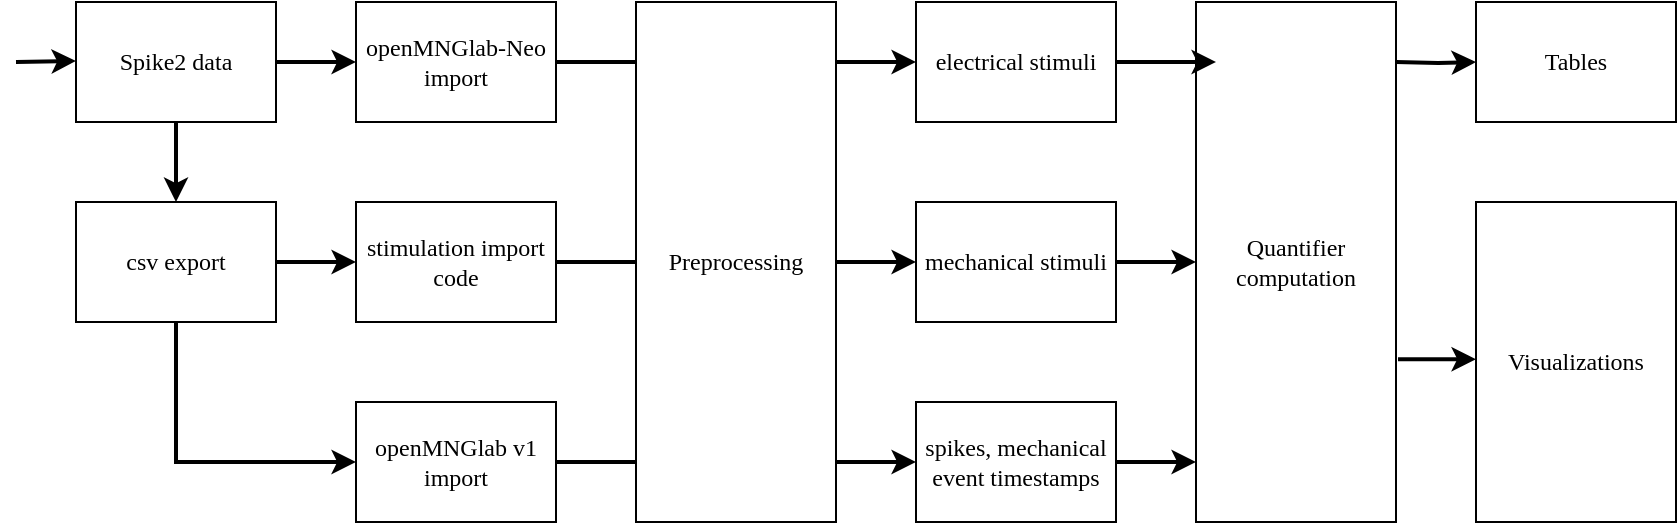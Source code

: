 <mxfile version="19.0.3" type="device"><diagram id="oJJaDjY-vhwiWQxSN-7n" name="Seite-1"><mxGraphModel dx="1106" dy="822" grid="1" gridSize="10" guides="1" tooltips="1" connect="1" arrows="1" fold="1" page="1" pageScale="1" pageWidth="827" pageHeight="1169" math="0" shadow="0"><root><mxCell id="0"/><mxCell id="1" parent="0"/><mxCell id="vIl8qionezwSCYswan8e-2" value="Spike2 data" style="rounded=0;whiteSpace=wrap;html=1;fontFamily=Verdana;" vertex="1" parent="1"><mxGeometry x="70" y="80" width="100" height="60" as="geometry"/></mxCell><mxCell id="vIl8qionezwSCYswan8e-3" value="" style="endArrow=classic;html=1;rounded=0;fontFamily=Verdana;strokeWidth=2;exitX=0.5;exitY=1;exitDx=0;exitDy=0;" edge="1" parent="1" source="vIl8qionezwSCYswan8e-2" target="vIl8qionezwSCYswan8e-4"><mxGeometry width="50" height="50" relative="1" as="geometry"><mxPoint x="220" y="200" as="sourcePoint"/><mxPoint x="270" y="150" as="targetPoint"/></mxGeometry></mxCell><mxCell id="vIl8qionezwSCYswan8e-4" value="csv export" style="rounded=0;whiteSpace=wrap;html=1;fontFamily=Verdana;" vertex="1" parent="1"><mxGeometry x="70" y="180" width="100" height="60" as="geometry"/></mxCell><mxCell id="vIl8qionezwSCYswan8e-5" value="" style="edgeStyle=orthogonalEdgeStyle;rounded=0;orthogonalLoop=1;jettySize=auto;html=1;fontFamily=Verdana;fontSize=12;strokeWidth=2;" edge="1" parent="1" source="vIl8qionezwSCYswan8e-6" target="vIl8qionezwSCYswan8e-7"><mxGeometry relative="1" as="geometry"/></mxCell><mxCell id="vIl8qionezwSCYswan8e-6" value="openMNGlab v1 import" style="rounded=0;whiteSpace=wrap;html=1;fontFamily=Verdana;" vertex="1" parent="1"><mxGeometry x="210" y="280" width="100" height="60" as="geometry"/></mxCell><mxCell id="vIl8qionezwSCYswan8e-7" value="spikes, mechanical event timestamps" style="rounded=0;whiteSpace=wrap;html=1;fontFamily=Verdana;fontSize=12;" vertex="1" parent="1"><mxGeometry x="490" y="280" width="100" height="60" as="geometry"/></mxCell><mxCell id="vIl8qionezwSCYswan8e-8" value="openMNGlab-Neo import" style="rounded=0;whiteSpace=wrap;html=1;fontFamily=Verdana;fontSize=12;" vertex="1" parent="1"><mxGeometry x="210" y="80" width="100" height="60" as="geometry"/></mxCell><mxCell id="vIl8qionezwSCYswan8e-9" value="electrical stimuli" style="rounded=0;whiteSpace=wrap;html=1;fontFamily=Verdana;fontSize=12;" vertex="1" parent="1"><mxGeometry x="490" y="80" width="100" height="60" as="geometry"/></mxCell><mxCell id="vIl8qionezwSCYswan8e-10" value="stimulation import code" style="rounded=0;whiteSpace=wrap;html=1;fontFamily=Verdana;fontSize=12;" vertex="1" parent="1"><mxGeometry x="210" y="180" width="100" height="60" as="geometry"/></mxCell><mxCell id="vIl8qionezwSCYswan8e-11" value="" style="edgeStyle=orthogonalEdgeStyle;rounded=0;orthogonalLoop=1;jettySize=auto;html=1;fontFamily=Verdana;fontSize=12;strokeWidth=2;entryX=0;entryY=0.5;entryDx=0;entryDy=0;" edge="1" parent="1" source="vIl8qionezwSCYswan8e-12" target="vIl8qionezwSCYswan8e-14"><mxGeometry relative="1" as="geometry"><mxPoint x="630" y="240" as="targetPoint"/></mxGeometry></mxCell><mxCell id="vIl8qionezwSCYswan8e-12" value="mechanical stimuli" style="rounded=0;whiteSpace=wrap;html=1;fontFamily=Verdana;fontSize=12;" vertex="1" parent="1"><mxGeometry x="490" y="180" width="100" height="60" as="geometry"/></mxCell><mxCell id="vIl8qionezwSCYswan8e-13" value="" style="endArrow=classic;html=1;rounded=0;fontFamily=Verdana;strokeWidth=2;exitX=1;exitY=0.5;exitDx=0;exitDy=0;entryX=0;entryY=0.5;entryDx=0;entryDy=0;" edge="1" parent="1" source="vIl8qionezwSCYswan8e-2" target="vIl8qionezwSCYswan8e-8"><mxGeometry width="50" height="50" relative="1" as="geometry"><mxPoint x="140" y="150" as="sourcePoint"/><mxPoint x="140" y="190" as="targetPoint"/></mxGeometry></mxCell><mxCell id="vIl8qionezwSCYswan8e-14" value="Quantifier computation" style="rounded=0;whiteSpace=wrap;html=1;fontFamily=Verdana;fontSize=12;" vertex="1" parent="1"><mxGeometry x="630" y="80" width="100" height="260" as="geometry"/></mxCell><mxCell id="vIl8qionezwSCYswan8e-16" value="" style="endArrow=classic;html=1;rounded=0;fontFamily=Verdana;strokeWidth=2;exitX=1;exitY=0.5;exitDx=0;exitDy=0;entryX=0;entryY=0.5;entryDx=0;entryDy=0;" edge="1" parent="1" source="vIl8qionezwSCYswan8e-4" target="vIl8qionezwSCYswan8e-10"><mxGeometry width="50" height="50" relative="1" as="geometry"><mxPoint x="210" y="130" as="sourcePoint"/><mxPoint x="260" y="130" as="targetPoint"/></mxGeometry></mxCell><mxCell id="vIl8qionezwSCYswan8e-17" value="" style="endArrow=classic;html=1;rounded=0;fontFamily=Verdana;strokeWidth=2;exitX=1;exitY=0.5;exitDx=0;exitDy=0;entryX=0;entryY=0.5;entryDx=0;entryDy=0;" edge="1" parent="1" source="vIl8qionezwSCYswan8e-10" target="vIl8qionezwSCYswan8e-12"><mxGeometry width="50" height="50" relative="1" as="geometry"><mxPoint x="190" y="140" as="sourcePoint"/><mxPoint x="240" y="140" as="targetPoint"/></mxGeometry></mxCell><mxCell id="vIl8qionezwSCYswan8e-18" value="" style="endArrow=classic;html=1;rounded=0;fontFamily=Verdana;strokeWidth=2;exitX=0.5;exitY=1;exitDx=0;exitDy=0;entryX=0;entryY=0.5;entryDx=0;entryDy=0;" edge="1" parent="1" source="vIl8qionezwSCYswan8e-4" target="vIl8qionezwSCYswan8e-6"><mxGeometry width="50" height="50" relative="1" as="geometry"><mxPoint x="200" y="220" as="sourcePoint"/><mxPoint x="250" y="220" as="targetPoint"/><Array as="points"><mxPoint x="120" y="310"/></Array></mxGeometry></mxCell><mxCell id="vIl8qionezwSCYswan8e-19" value="" style="edgeStyle=orthogonalEdgeStyle;rounded=0;orthogonalLoop=1;jettySize=auto;html=1;fontFamily=Verdana;fontSize=12;strokeWidth=2;exitX=1;exitY=0.5;exitDx=0;exitDy=0;" edge="1" parent="1" source="vIl8qionezwSCYswan8e-9"><mxGeometry relative="1" as="geometry"><mxPoint x="640" y="120" as="sourcePoint"/><mxPoint x="640" y="110" as="targetPoint"/></mxGeometry></mxCell><mxCell id="vIl8qionezwSCYswan8e-20" value="" style="edgeStyle=orthogonalEdgeStyle;rounded=0;orthogonalLoop=1;jettySize=auto;html=1;fontFamily=Verdana;fontSize=12;strokeWidth=2;exitX=1;exitY=0.5;exitDx=0;exitDy=0;" edge="1" parent="1" source="vIl8qionezwSCYswan8e-7"><mxGeometry relative="1" as="geometry"><mxPoint x="680" y="320" as="sourcePoint"/><mxPoint x="630" y="310" as="targetPoint"/></mxGeometry></mxCell><mxCell id="vIl8qionezwSCYswan8e-21" value="" style="endArrow=classic;html=1;rounded=0;fontFamily=Verdana;strokeWidth=2;entryX=0;entryY=0.5;entryDx=0;entryDy=0;exitX=1;exitY=0.5;exitDx=0;exitDy=0;" edge="1" parent="1"><mxGeometry width="50" height="50" relative="1" as="geometry"><mxPoint x="40" y="110" as="sourcePoint"/><mxPoint x="70" y="109.5" as="targetPoint"/></mxGeometry></mxCell><mxCell id="vIl8qionezwSCYswan8e-23" value="" style="endArrow=classic;html=1;rounded=0;fontFamily=Verdana;strokeWidth=2;entryX=0;entryY=0.5;entryDx=0;entryDy=0;exitX=1;exitY=0.5;exitDx=0;exitDy=0;endFill=1;" edge="1" parent="1" source="vIl8qionezwSCYswan8e-8" target="vIl8qionezwSCYswan8e-9"><mxGeometry width="50" height="50" relative="1" as="geometry"><mxPoint x="330" y="110" as="sourcePoint"/><mxPoint x="420" y="110" as="targetPoint"/></mxGeometry></mxCell><mxCell id="vIl8qionezwSCYswan8e-22" value="Preprocessing" style="rounded=0;whiteSpace=wrap;html=1;fontFamily=Verdana;fontSize=12;" vertex="1" parent="1"><mxGeometry x="350" y="80" width="100" height="260" as="geometry"/></mxCell><mxCell id="vIl8qionezwSCYswan8e-24" value="Tables" style="rounded=0;whiteSpace=wrap;html=1;fontFamily=Verdana;fontSize=12;" vertex="1" parent="1"><mxGeometry x="770" y="80" width="100" height="60" as="geometry"/></mxCell><mxCell id="vIl8qionezwSCYswan8e-25" value="Visualizations" style="rounded=0;whiteSpace=wrap;html=1;fontFamily=Verdana;fontSize=12;" vertex="1" parent="1"><mxGeometry x="770" y="180" width="100" height="160" as="geometry"/></mxCell><mxCell id="vIl8qionezwSCYswan8e-26" value="" style="edgeStyle=orthogonalEdgeStyle;rounded=0;orthogonalLoop=1;jettySize=auto;html=1;fontFamily=Verdana;fontSize=12;strokeWidth=2;entryX=0;entryY=0.5;entryDx=0;entryDy=0;" edge="1" parent="1" target="vIl8qionezwSCYswan8e-24"><mxGeometry relative="1" as="geometry"><mxPoint x="730" y="110" as="sourcePoint"/><mxPoint x="760" y="40" as="targetPoint"/></mxGeometry></mxCell><mxCell id="vIl8qionezwSCYswan8e-27" value="" style="edgeStyle=orthogonalEdgeStyle;rounded=0;orthogonalLoop=1;jettySize=auto;html=1;fontFamily=Verdana;fontSize=12;strokeWidth=2;exitX=1.01;exitY=0.687;exitDx=0;exitDy=0;exitPerimeter=0;" edge="1" parent="1" source="vIl8qionezwSCYswan8e-14"><mxGeometry relative="1" as="geometry"><mxPoint x="740" y="259.5" as="sourcePoint"/><mxPoint x="770" y="259.5" as="targetPoint"/></mxGeometry></mxCell></root></mxGraphModel></diagram></mxfile>